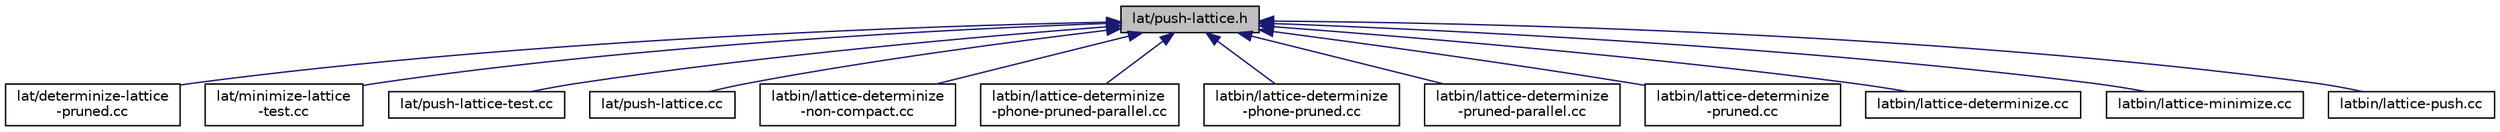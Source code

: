 digraph "lat/push-lattice.h"
{
  edge [fontname="Helvetica",fontsize="10",labelfontname="Helvetica",labelfontsize="10"];
  node [fontname="Helvetica",fontsize="10",shape=record];
  Node106 [label="lat/push-lattice.h",height=0.2,width=0.4,color="black", fillcolor="grey75", style="filled", fontcolor="black"];
  Node106 -> Node107 [dir="back",color="midnightblue",fontsize="10",style="solid",fontname="Helvetica"];
  Node107 [label="lat/determinize-lattice\l-pruned.cc",height=0.2,width=0.4,color="black", fillcolor="white", style="filled",URL="$determinize-lattice-pruned_8cc.html"];
  Node106 -> Node108 [dir="back",color="midnightblue",fontsize="10",style="solid",fontname="Helvetica"];
  Node108 [label="lat/minimize-lattice\l-test.cc",height=0.2,width=0.4,color="black", fillcolor="white", style="filled",URL="$minimize-lattice-test_8cc.html"];
  Node106 -> Node109 [dir="back",color="midnightblue",fontsize="10",style="solid",fontname="Helvetica"];
  Node109 [label="lat/push-lattice-test.cc",height=0.2,width=0.4,color="black", fillcolor="white", style="filled",URL="$push-lattice-test_8cc.html"];
  Node106 -> Node110 [dir="back",color="midnightblue",fontsize="10",style="solid",fontname="Helvetica"];
  Node110 [label="lat/push-lattice.cc",height=0.2,width=0.4,color="black", fillcolor="white", style="filled",URL="$push-lattice_8cc.html"];
  Node106 -> Node111 [dir="back",color="midnightblue",fontsize="10",style="solid",fontname="Helvetica"];
  Node111 [label="latbin/lattice-determinize\l-non-compact.cc",height=0.2,width=0.4,color="black", fillcolor="white", style="filled",URL="$lattice-determinize-non-compact_8cc.html"];
  Node106 -> Node112 [dir="back",color="midnightblue",fontsize="10",style="solid",fontname="Helvetica"];
  Node112 [label="latbin/lattice-determinize\l-phone-pruned-parallel.cc",height=0.2,width=0.4,color="black", fillcolor="white", style="filled",URL="$lattice-determinize-phone-pruned-parallel_8cc.html"];
  Node106 -> Node113 [dir="back",color="midnightblue",fontsize="10",style="solid",fontname="Helvetica"];
  Node113 [label="latbin/lattice-determinize\l-phone-pruned.cc",height=0.2,width=0.4,color="black", fillcolor="white", style="filled",URL="$lattice-determinize-phone-pruned_8cc.html"];
  Node106 -> Node114 [dir="back",color="midnightblue",fontsize="10",style="solid",fontname="Helvetica"];
  Node114 [label="latbin/lattice-determinize\l-pruned-parallel.cc",height=0.2,width=0.4,color="black", fillcolor="white", style="filled",URL="$lattice-determinize-pruned-parallel_8cc.html"];
  Node106 -> Node115 [dir="back",color="midnightblue",fontsize="10",style="solid",fontname="Helvetica"];
  Node115 [label="latbin/lattice-determinize\l-pruned.cc",height=0.2,width=0.4,color="black", fillcolor="white", style="filled",URL="$lattice-determinize-pruned_8cc.html"];
  Node106 -> Node116 [dir="back",color="midnightblue",fontsize="10",style="solid",fontname="Helvetica"];
  Node116 [label="latbin/lattice-determinize.cc",height=0.2,width=0.4,color="black", fillcolor="white", style="filled",URL="$lattice-determinize_8cc.html"];
  Node106 -> Node117 [dir="back",color="midnightblue",fontsize="10",style="solid",fontname="Helvetica"];
  Node117 [label="latbin/lattice-minimize.cc",height=0.2,width=0.4,color="black", fillcolor="white", style="filled",URL="$lattice-minimize_8cc.html"];
  Node106 -> Node118 [dir="back",color="midnightblue",fontsize="10",style="solid",fontname="Helvetica"];
  Node118 [label="latbin/lattice-push.cc",height=0.2,width=0.4,color="black", fillcolor="white", style="filled",URL="$lattice-push_8cc.html"];
}
